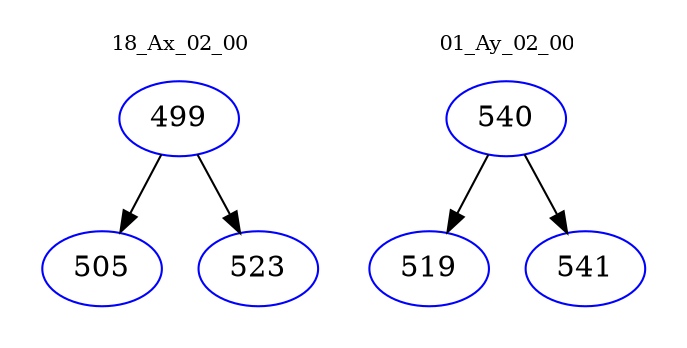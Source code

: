 digraph{
subgraph cluster_0 {
color = white
label = "18_Ax_02_00";
fontsize=10;
T0_499 [label="499", color="blue"]
T0_499 -> T0_505 [color="black"]
T0_505 [label="505", color="blue"]
T0_499 -> T0_523 [color="black"]
T0_523 [label="523", color="blue"]
}
subgraph cluster_1 {
color = white
label = "01_Ay_02_00";
fontsize=10;
T1_540 [label="540", color="blue"]
T1_540 -> T1_519 [color="black"]
T1_519 [label="519", color="blue"]
T1_540 -> T1_541 [color="black"]
T1_541 [label="541", color="blue"]
}
}
